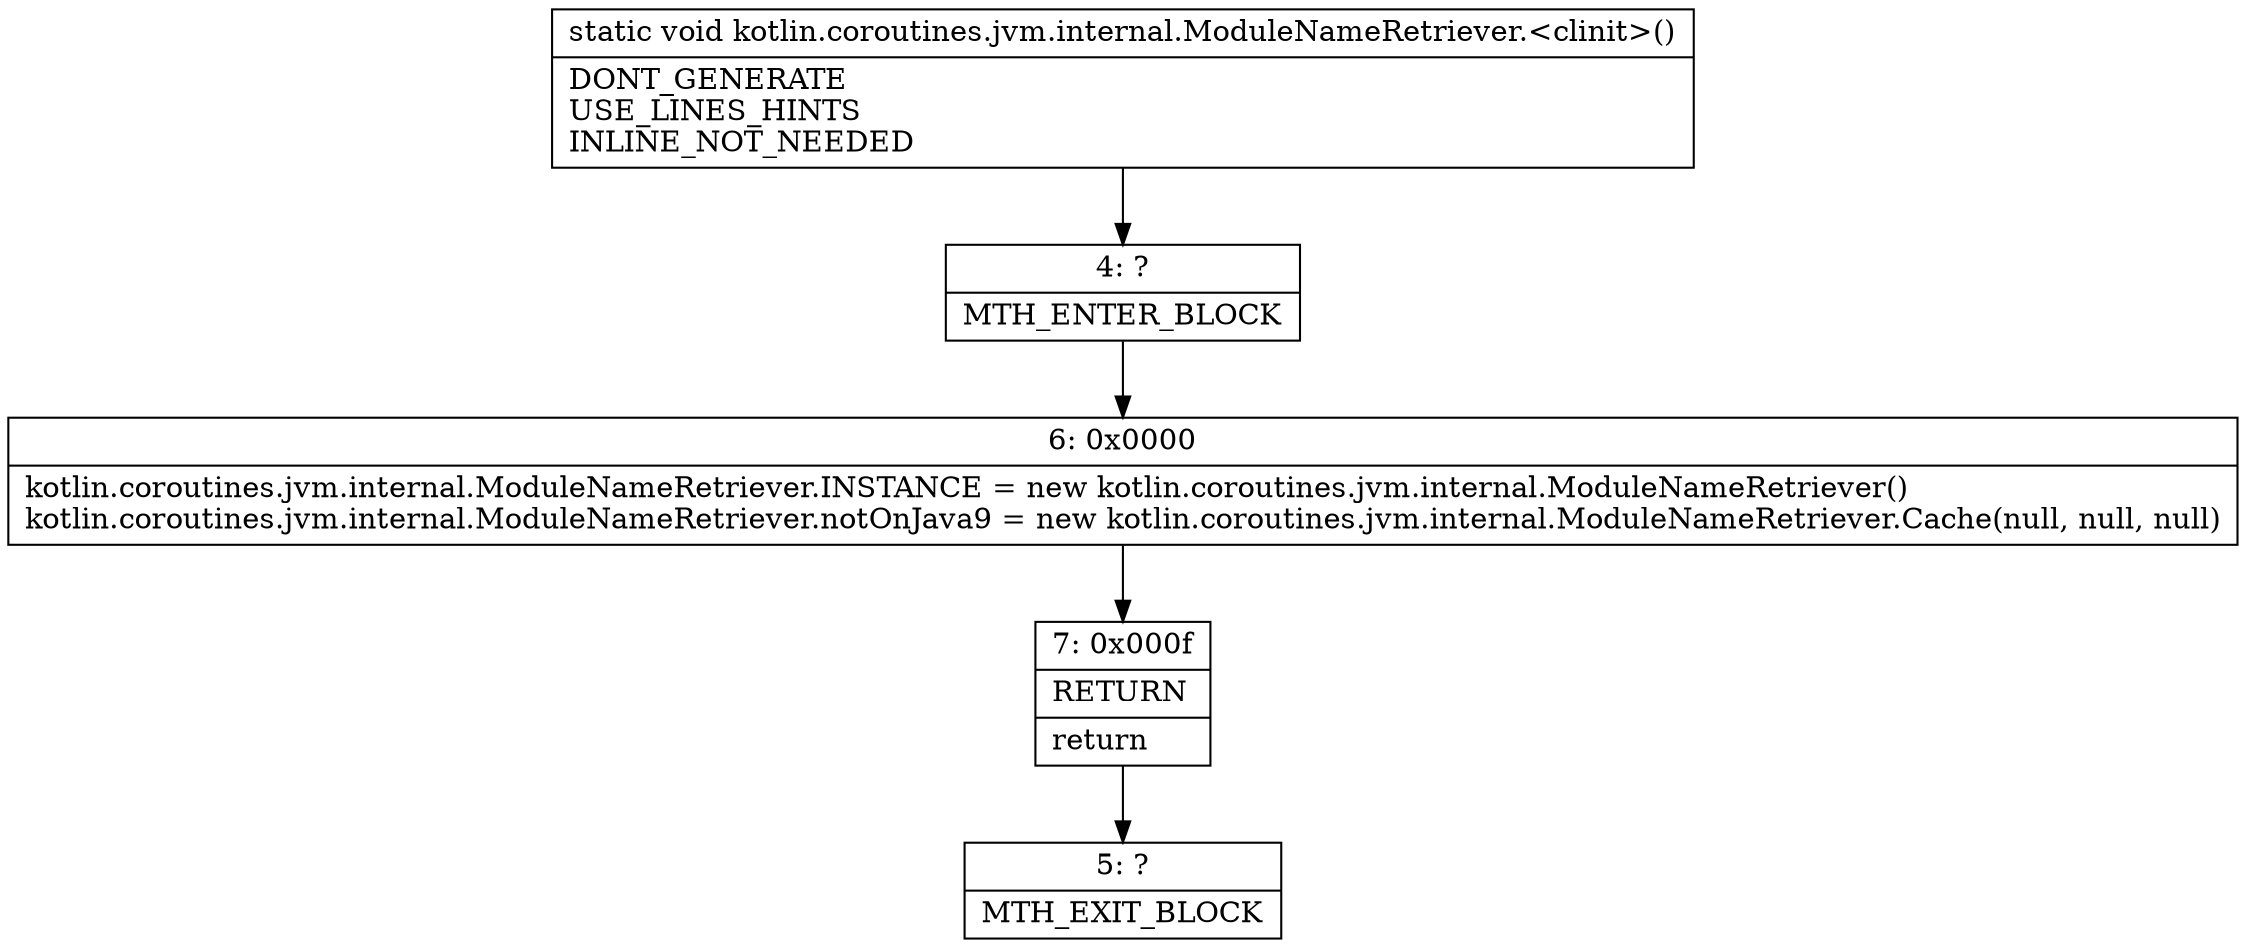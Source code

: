 digraph "CFG forkotlin.coroutines.jvm.internal.ModuleNameRetriever.\<clinit\>()V" {
Node_4 [shape=record,label="{4\:\ ?|MTH_ENTER_BLOCK\l}"];
Node_6 [shape=record,label="{6\:\ 0x0000|kotlin.coroutines.jvm.internal.ModuleNameRetriever.INSTANCE = new kotlin.coroutines.jvm.internal.ModuleNameRetriever()\lkotlin.coroutines.jvm.internal.ModuleNameRetriever.notOnJava9 = new kotlin.coroutines.jvm.internal.ModuleNameRetriever.Cache(null, null, null)\l}"];
Node_7 [shape=record,label="{7\:\ 0x000f|RETURN\l|return\l}"];
Node_5 [shape=record,label="{5\:\ ?|MTH_EXIT_BLOCK\l}"];
MethodNode[shape=record,label="{static void kotlin.coroutines.jvm.internal.ModuleNameRetriever.\<clinit\>()  | DONT_GENERATE\lUSE_LINES_HINTS\lINLINE_NOT_NEEDED\l}"];
MethodNode -> Node_4;Node_4 -> Node_6;
Node_6 -> Node_7;
Node_7 -> Node_5;
}

